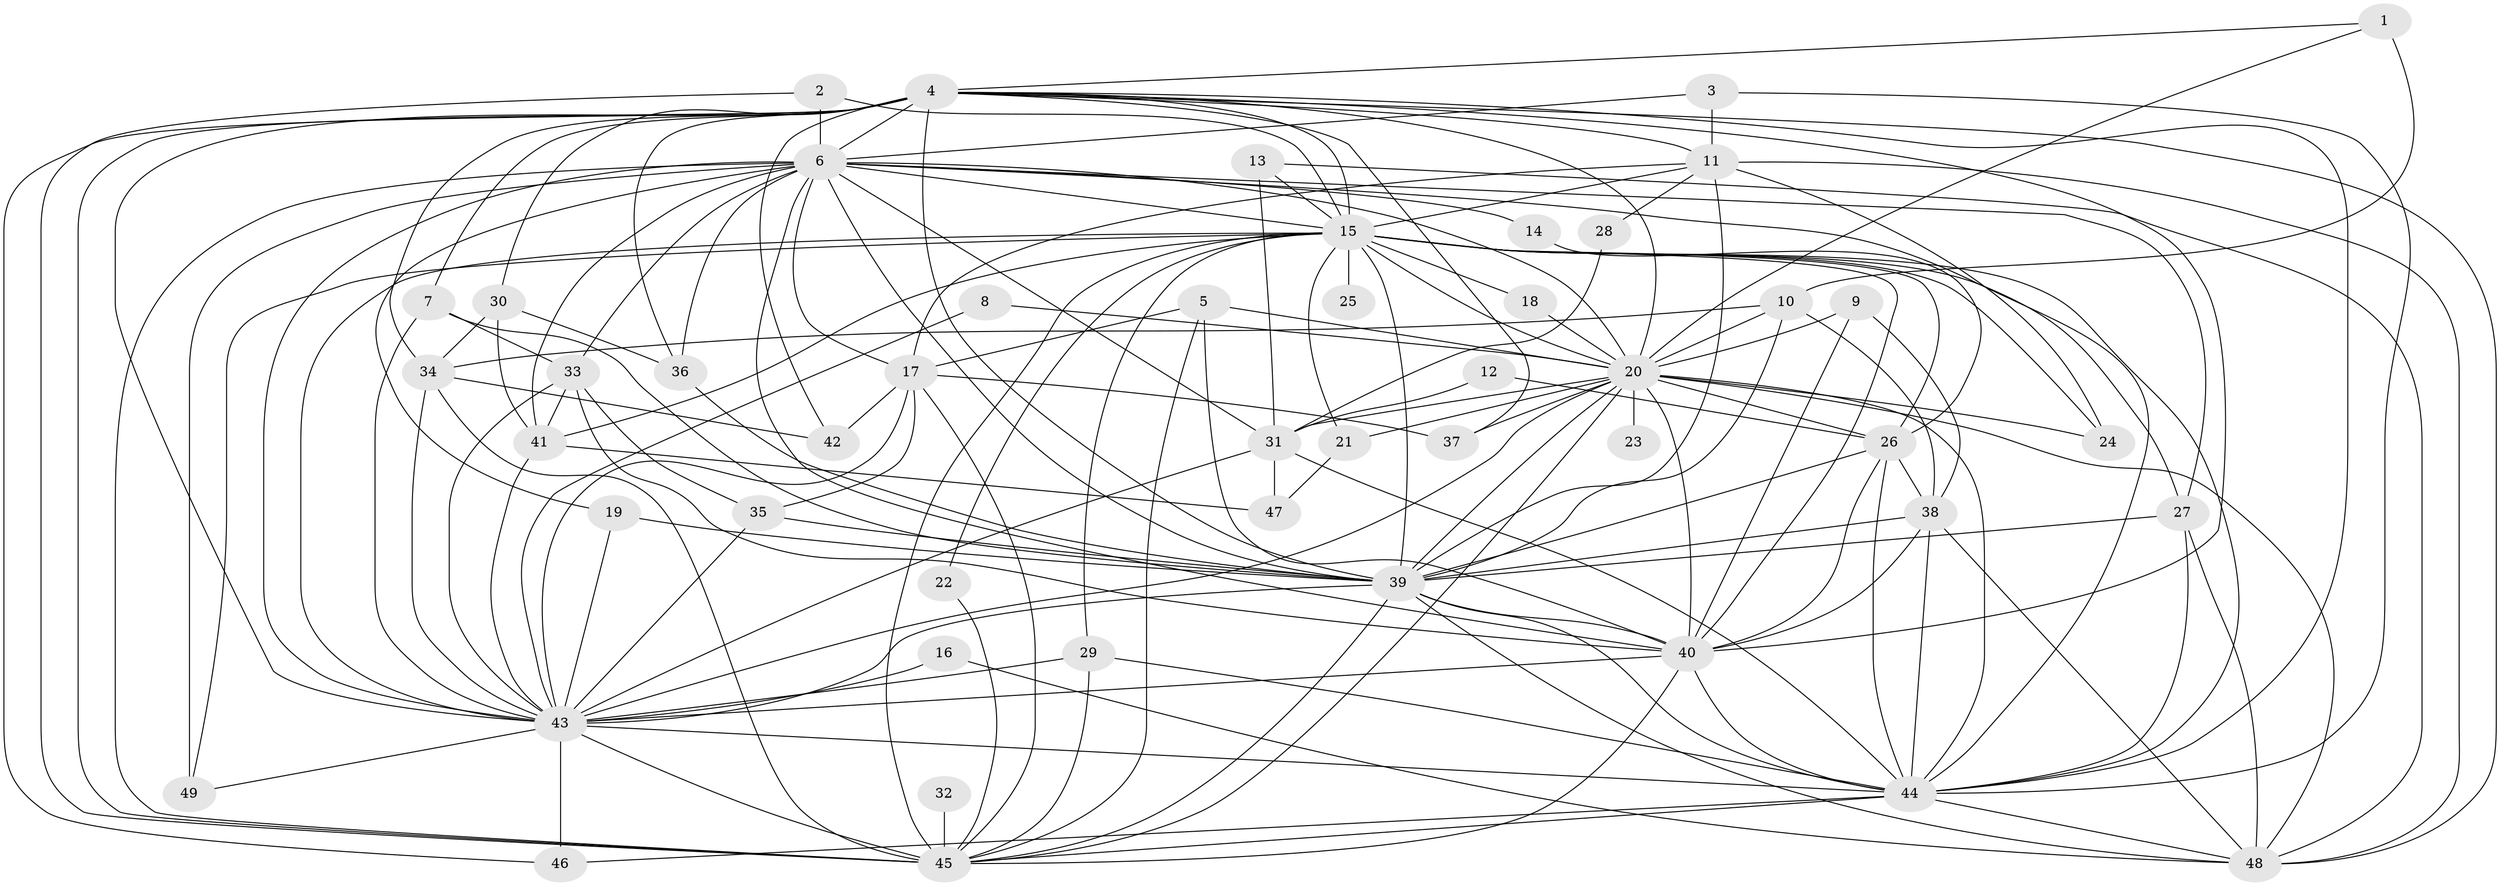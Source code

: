 // original degree distribution, {21: 0.008264462809917356, 17: 0.008264462809917356, 24: 0.01652892561983471, 25: 0.008264462809917356, 19: 0.008264462809917356, 20: 0.008264462809917356, 14: 0.008264462809917356, 26: 0.008264462809917356, 30: 0.008264462809917356, 3: 0.2396694214876033, 2: 0.5206611570247934, 5: 0.024793388429752067, 7: 0.024793388429752067, 10: 0.008264462809917356, 6: 0.008264462809917356, 4: 0.08264462809917356, 9: 0.008264462809917356}
// Generated by graph-tools (version 1.1) at 2025/36/03/04/25 23:36:18]
// undirected, 49 vertices, 159 edges
graph export_dot {
  node [color=gray90,style=filled];
  1;
  2;
  3;
  4;
  5;
  6;
  7;
  8;
  9;
  10;
  11;
  12;
  13;
  14;
  15;
  16;
  17;
  18;
  19;
  20;
  21;
  22;
  23;
  24;
  25;
  26;
  27;
  28;
  29;
  30;
  31;
  32;
  33;
  34;
  35;
  36;
  37;
  38;
  39;
  40;
  41;
  42;
  43;
  44;
  45;
  46;
  47;
  48;
  49;
  1 -- 4 [weight=1.0];
  1 -- 10 [weight=1.0];
  1 -- 20 [weight=1.0];
  2 -- 6 [weight=1.0];
  2 -- 15 [weight=1.0];
  2 -- 45 [weight=1.0];
  3 -- 6 [weight=1.0];
  3 -- 11 [weight=1.0];
  3 -- 44 [weight=1.0];
  4 -- 6 [weight=4.0];
  4 -- 7 [weight=1.0];
  4 -- 11 [weight=1.0];
  4 -- 15 [weight=2.0];
  4 -- 20 [weight=3.0];
  4 -- 30 [weight=1.0];
  4 -- 34 [weight=2.0];
  4 -- 36 [weight=1.0];
  4 -- 37 [weight=1.0];
  4 -- 39 [weight=4.0];
  4 -- 40 [weight=2.0];
  4 -- 42 [weight=1.0];
  4 -- 43 [weight=2.0];
  4 -- 44 [weight=2.0];
  4 -- 45 [weight=3.0];
  4 -- 46 [weight=1.0];
  4 -- 48 [weight=1.0];
  5 -- 17 [weight=1.0];
  5 -- 20 [weight=1.0];
  5 -- 40 [weight=1.0];
  5 -- 45 [weight=1.0];
  6 -- 14 [weight=1.0];
  6 -- 15 [weight=1.0];
  6 -- 17 [weight=1.0];
  6 -- 19 [weight=1.0];
  6 -- 20 [weight=1.0];
  6 -- 27 [weight=1.0];
  6 -- 31 [weight=1.0];
  6 -- 33 [weight=1.0];
  6 -- 36 [weight=1.0];
  6 -- 39 [weight=1.0];
  6 -- 40 [weight=1.0];
  6 -- 41 [weight=1.0];
  6 -- 43 [weight=3.0];
  6 -- 44 [weight=1.0];
  6 -- 45 [weight=1.0];
  6 -- 49 [weight=1.0];
  7 -- 33 [weight=1.0];
  7 -- 39 [weight=1.0];
  7 -- 43 [weight=1.0];
  8 -- 20 [weight=1.0];
  8 -- 43 [weight=1.0];
  9 -- 20 [weight=2.0];
  9 -- 38 [weight=1.0];
  9 -- 40 [weight=1.0];
  10 -- 20 [weight=1.0];
  10 -- 34 [weight=1.0];
  10 -- 38 [weight=1.0];
  10 -- 39 [weight=1.0];
  11 -- 15 [weight=1.0];
  11 -- 17 [weight=1.0];
  11 -- 24 [weight=1.0];
  11 -- 28 [weight=2.0];
  11 -- 39 [weight=1.0];
  11 -- 48 [weight=1.0];
  12 -- 26 [weight=1.0];
  12 -- 31 [weight=1.0];
  13 -- 15 [weight=1.0];
  13 -- 31 [weight=1.0];
  13 -- 48 [weight=1.0];
  14 -- 26 [weight=1.0];
  15 -- 18 [weight=1.0];
  15 -- 20 [weight=2.0];
  15 -- 21 [weight=1.0];
  15 -- 22 [weight=1.0];
  15 -- 24 [weight=1.0];
  15 -- 25 [weight=1.0];
  15 -- 26 [weight=1.0];
  15 -- 27 [weight=1.0];
  15 -- 29 [weight=1.0];
  15 -- 39 [weight=2.0];
  15 -- 40 [weight=1.0];
  15 -- 41 [weight=1.0];
  15 -- 43 [weight=1.0];
  15 -- 44 [weight=1.0];
  15 -- 45 [weight=1.0];
  15 -- 49 [weight=1.0];
  16 -- 43 [weight=1.0];
  16 -- 48 [weight=1.0];
  17 -- 35 [weight=1.0];
  17 -- 37 [weight=1.0];
  17 -- 42 [weight=1.0];
  17 -- 43 [weight=1.0];
  17 -- 45 [weight=1.0];
  18 -- 20 [weight=1.0];
  19 -- 39 [weight=1.0];
  19 -- 43 [weight=1.0];
  20 -- 21 [weight=1.0];
  20 -- 23 [weight=2.0];
  20 -- 24 [weight=1.0];
  20 -- 26 [weight=1.0];
  20 -- 31 [weight=1.0];
  20 -- 37 [weight=1.0];
  20 -- 39 [weight=2.0];
  20 -- 40 [weight=2.0];
  20 -- 43 [weight=1.0];
  20 -- 44 [weight=2.0];
  20 -- 45 [weight=1.0];
  20 -- 48 [weight=1.0];
  21 -- 47 [weight=1.0];
  22 -- 45 [weight=1.0];
  26 -- 38 [weight=1.0];
  26 -- 39 [weight=1.0];
  26 -- 40 [weight=1.0];
  26 -- 44 [weight=1.0];
  27 -- 39 [weight=1.0];
  27 -- 44 [weight=1.0];
  27 -- 48 [weight=1.0];
  28 -- 31 [weight=1.0];
  29 -- 43 [weight=2.0];
  29 -- 44 [weight=1.0];
  29 -- 45 [weight=1.0];
  30 -- 34 [weight=1.0];
  30 -- 36 [weight=1.0];
  30 -- 41 [weight=1.0];
  31 -- 43 [weight=1.0];
  31 -- 44 [weight=2.0];
  31 -- 47 [weight=1.0];
  32 -- 45 [weight=2.0];
  33 -- 35 [weight=1.0];
  33 -- 40 [weight=2.0];
  33 -- 41 [weight=1.0];
  33 -- 43 [weight=1.0];
  34 -- 42 [weight=1.0];
  34 -- 43 [weight=1.0];
  34 -- 45 [weight=1.0];
  35 -- 39 [weight=1.0];
  35 -- 43 [weight=1.0];
  36 -- 39 [weight=1.0];
  38 -- 39 [weight=1.0];
  38 -- 40 [weight=1.0];
  38 -- 44 [weight=1.0];
  38 -- 48 [weight=1.0];
  39 -- 40 [weight=1.0];
  39 -- 43 [weight=1.0];
  39 -- 44 [weight=1.0];
  39 -- 45 [weight=1.0];
  39 -- 48 [weight=2.0];
  40 -- 43 [weight=1.0];
  40 -- 44 [weight=1.0];
  40 -- 45 [weight=2.0];
  41 -- 43 [weight=1.0];
  41 -- 47 [weight=1.0];
  43 -- 44 [weight=2.0];
  43 -- 45 [weight=1.0];
  43 -- 46 [weight=1.0];
  43 -- 49 [weight=1.0];
  44 -- 45 [weight=1.0];
  44 -- 46 [weight=1.0];
  44 -- 48 [weight=1.0];
}
